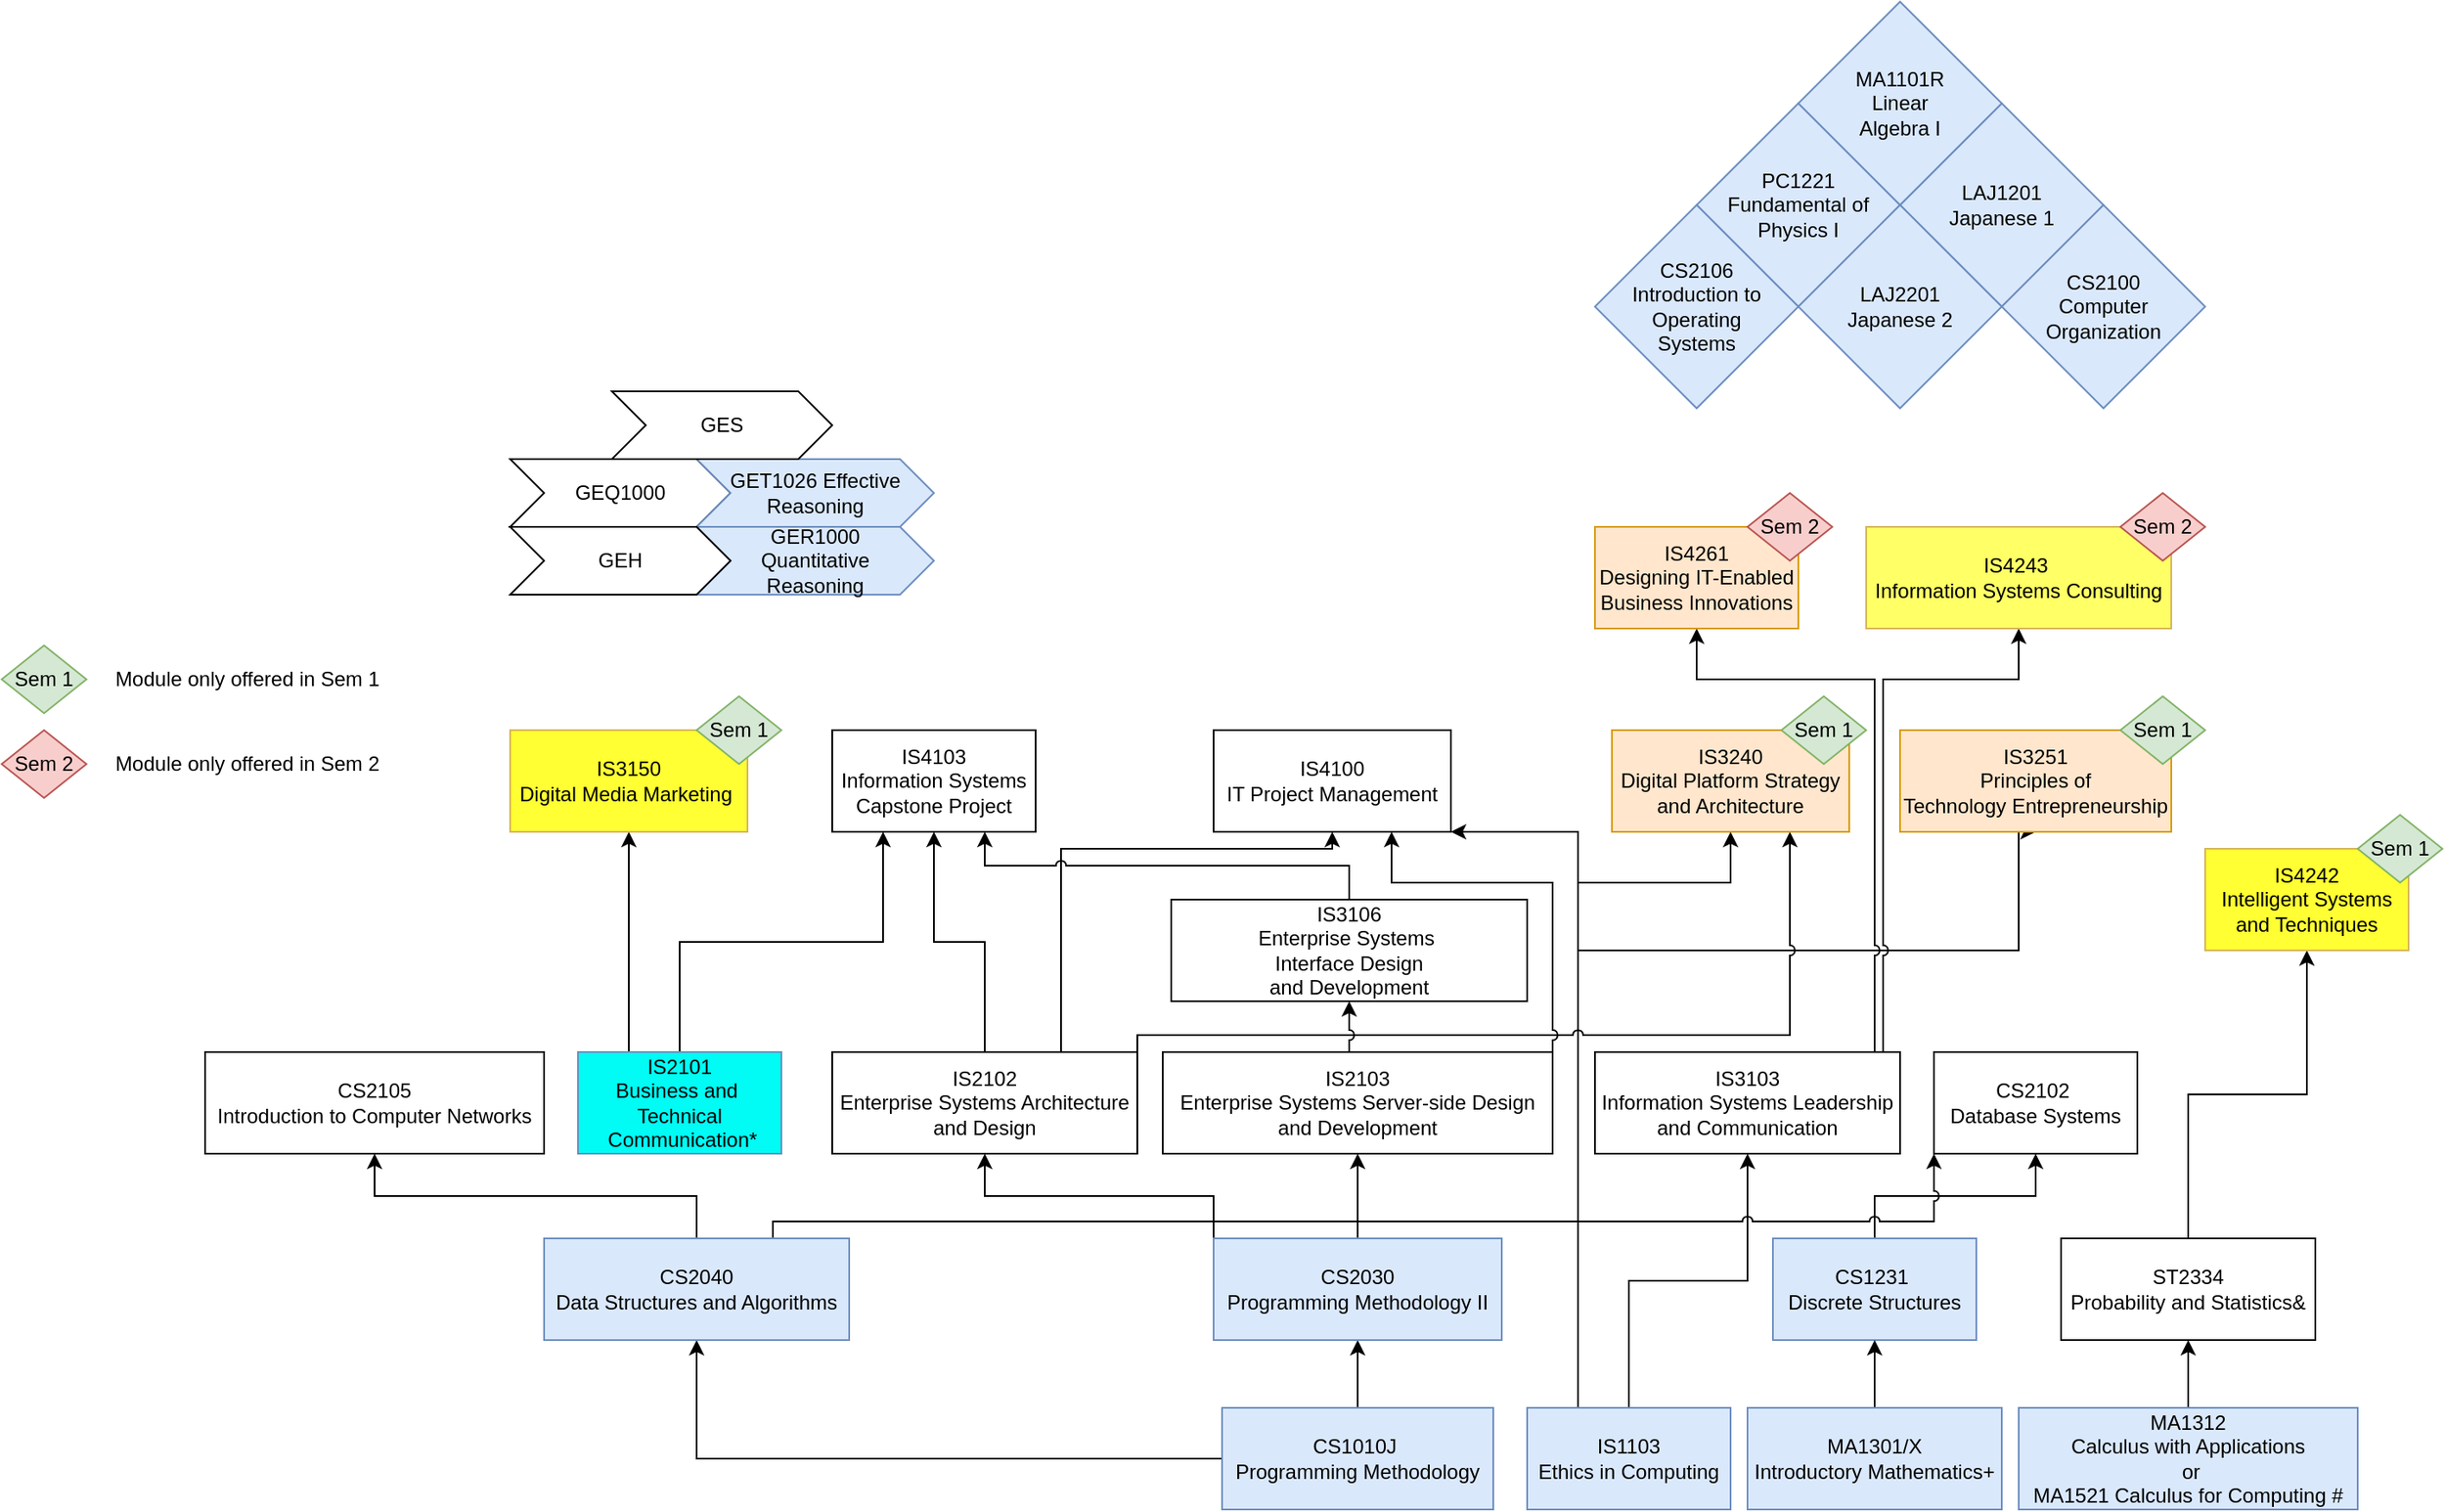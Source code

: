 <mxfile version="12.8.8" type="github"><diagram id="upa76C1Vq3yA11JRcsqZ" name="Page-1"><mxGraphModel dx="1888" dy="552" grid="1" gridSize="10" guides="1" tooltips="1" connect="1" arrows="1" fold="1" page="1" pageScale="1" pageWidth="850" pageHeight="1100" math="0" shadow="0"><root><mxCell id="0"/><mxCell id="1" parent="0"/><mxCell id="SM3LEn7wxqiHz5bQ6hQ3-27" style="edgeStyle=orthogonalEdgeStyle;rounded=0;orthogonalLoop=1;jettySize=auto;html=1;exitX=0.5;exitY=0;exitDx=0;exitDy=0;entryX=0.5;entryY=1;entryDx=0;entryDy=0;" parent="1" source="SM3LEn7wxqiHz5bQ6hQ3-1" target="SM3LEn7wxqiHz5bQ6hQ3-14" edge="1"><mxGeometry relative="1" as="geometry"/></mxCell><mxCell id="SM3LEn7wxqiHz5bQ6hQ3-28" style="edgeStyle=orthogonalEdgeStyle;rounded=0;orthogonalLoop=1;jettySize=auto;html=1;exitX=0;exitY=0.5;exitDx=0;exitDy=0;entryX=0.5;entryY=1;entryDx=0;entryDy=0;" parent="1" source="SM3LEn7wxqiHz5bQ6hQ3-1" target="SM3LEn7wxqiHz5bQ6hQ3-6" edge="1"><mxGeometry relative="1" as="geometry"/></mxCell><mxCell id="SM3LEn7wxqiHz5bQ6hQ3-1" value="&lt;span style=&quot;white-space: pre&quot;&gt;CS1010J &lt;br/&gt;Programming Methodology&lt;/span&gt;" style="rounded=0;whiteSpace=wrap;html=1;fillColor=#dae8fc;strokeColor=#6c8ebf;" parent="1" vertex="1"><mxGeometry x="370" y="1000" width="160" height="60" as="geometry"/></mxCell><mxCell id="SM3LEn7wxqiHz5bQ6hQ3-37" style="edgeStyle=orthogonalEdgeStyle;rounded=0;orthogonalLoop=1;jettySize=auto;html=1;exitX=0.5;exitY=0;exitDx=0;exitDy=0;entryX=0.5;entryY=1;entryDx=0;entryDy=0;" parent="1" source="SM3LEn7wxqiHz5bQ6hQ3-2" target="SM3LEn7wxqiHz5bQ6hQ3-7" edge="1"><mxGeometry relative="1" as="geometry"/></mxCell><mxCell id="SM3LEn7wxqiHz5bQ6hQ3-2" value="&lt;span style=&quot;white-space: pre&quot;&gt;CS1231 &lt;br&gt;Discrete Structures&lt;/span&gt;" style="rounded=0;whiteSpace=wrap;html=1;fillColor=#dae8fc;strokeColor=#6c8ebf;" parent="1" vertex="1"><mxGeometry x="695" y="900" width="120" height="60" as="geometry"/></mxCell><mxCell id="SM3LEn7wxqiHz5bQ6hQ3-33" style="edgeStyle=orthogonalEdgeStyle;rounded=0;orthogonalLoop=1;jettySize=auto;html=1;exitX=0.5;exitY=0;exitDx=0;exitDy=0;entryX=0.5;entryY=1;entryDx=0;entryDy=0;" parent="1" source="SM3LEn7wxqiHz5bQ6hQ3-5" target="SM3LEn7wxqiHz5bQ6hQ3-17" edge="1"><mxGeometry relative="1" as="geometry"/></mxCell><mxCell id="SM3LEn7wxqiHz5bQ6hQ3-50" style="edgeStyle=orthogonalEdgeStyle;rounded=0;comic=0;jumpStyle=arc;orthogonalLoop=1;jettySize=auto;html=1;exitX=0.25;exitY=0;exitDx=0;exitDy=0;entryX=1;entryY=1;entryDx=0;entryDy=0;shadow=0;strokeColor=#000000;" parent="1" source="SM3LEn7wxqiHz5bQ6hQ3-5" target="SM3LEn7wxqiHz5bQ6hQ3-19" edge="1"><mxGeometry relative="1" as="geometry"><Array as="points"><mxPoint x="580" y="660"/></Array></mxGeometry></mxCell><mxCell id="SM3LEn7wxqiHz5bQ6hQ3-60" style="edgeStyle=orthogonalEdgeStyle;rounded=0;comic=0;jumpStyle=arc;orthogonalLoop=1;jettySize=auto;html=1;exitX=0;exitY=0;exitDx=0;exitDy=0;entryX=0.5;entryY=1;entryDx=0;entryDy=0;shadow=0;strokeColor=#000000;" parent="1" source="SM3LEn7wxqiHz5bQ6hQ3-5" target="SM3LEn7wxqiHz5bQ6hQ3-52" edge="1"><mxGeometry relative="1" as="geometry"><Array as="points"><mxPoint x="580" y="1000"/><mxPoint x="580" y="690"/><mxPoint x="670" y="690"/></Array></mxGeometry></mxCell><mxCell id="SM3LEn7wxqiHz5bQ6hQ3-62" style="edgeStyle=orthogonalEdgeStyle;rounded=0;comic=0;jumpStyle=arc;orthogonalLoop=1;jettySize=auto;html=1;exitX=0;exitY=0.25;exitDx=0;exitDy=0;entryX=0.5;entryY=1;entryDx=0;entryDy=0;shadow=0;strokeColor=#000000;" parent="1" source="SM3LEn7wxqiHz5bQ6hQ3-5" target="SM3LEn7wxqiHz5bQ6hQ3-54" edge="1"><mxGeometry relative="1" as="geometry"><Array as="points"><mxPoint x="580" y="1015"/><mxPoint x="580" y="730"/><mxPoint x="840" y="730"/></Array></mxGeometry></mxCell><mxCell id="SM3LEn7wxqiHz5bQ6hQ3-5" value="&lt;span style=&quot;white-space: pre&quot;&gt;IS1103&lt;br/&gt;Ethics in Computing&lt;/span&gt;" style="rounded=0;whiteSpace=wrap;html=1;fillColor=#dae8fc;strokeColor=#6c8ebf;" parent="1" vertex="1"><mxGeometry x="550" y="1000" width="120" height="60" as="geometry"/></mxCell><mxCell id="SM3LEn7wxqiHz5bQ6hQ3-35" style="edgeStyle=orthogonalEdgeStyle;rounded=0;orthogonalLoop=1;jettySize=auto;html=1;exitX=0.5;exitY=0;exitDx=0;exitDy=0;entryX=0.5;entryY=1;entryDx=0;entryDy=0;" parent="1" source="SM3LEn7wxqiHz5bQ6hQ3-6" target="SM3LEn7wxqiHz5bQ6hQ3-9" edge="1"><mxGeometry relative="1" as="geometry"/></mxCell><mxCell id="SM3LEn7wxqiHz5bQ6hQ3-39" style="edgeStyle=orthogonalEdgeStyle;rounded=0;orthogonalLoop=1;jettySize=auto;html=1;entryX=0;entryY=1;entryDx=0;entryDy=0;strokeColor=#000000;jumpStyle=arc;shadow=0;comic=0;fillColor=#f8cecc;exitX=0.75;exitY=0;exitDx=0;exitDy=0;" parent="1" source="SM3LEn7wxqiHz5bQ6hQ3-6" target="SM3LEn7wxqiHz5bQ6hQ3-7" edge="1"><mxGeometry relative="1" as="geometry"><mxPoint x="150" y="890" as="sourcePoint"/><Array as="points"><mxPoint x="105" y="890"/><mxPoint x="790" y="890"/></Array></mxGeometry></mxCell><mxCell id="SM3LEn7wxqiHz5bQ6hQ3-6" value="&lt;span style=&quot;white-space: pre&quot;&gt;CS2040&lt;br/&gt;Data Structures and Algorithms&lt;/span&gt;" style="rounded=0;whiteSpace=wrap;html=1;fillColor=#dae8fc;strokeColor=#6c8ebf;" parent="1" vertex="1"><mxGeometry x="-30" y="900" width="180" height="60" as="geometry"/></mxCell><mxCell id="SM3LEn7wxqiHz5bQ6hQ3-7" value="&lt;span style=&quot;white-space: pre&quot;&gt;CS2102 &lt;br/&gt;Database Systems&lt;/span&gt;" style="rounded=0;whiteSpace=wrap;html=1;" parent="1" vertex="1"><mxGeometry x="790" y="790" width="120" height="60" as="geometry"/></mxCell><mxCell id="SM3LEn7wxqiHz5bQ6hQ3-9" value="&lt;span style=&quot;white-space: pre&quot;&gt;CS2105&lt;br/&gt;Introduction to Computer Networks&lt;/span&gt;" style="rounded=0;whiteSpace=wrap;html=1;" parent="1" vertex="1"><mxGeometry x="-230" y="790" width="200" height="60" as="geometry"/></mxCell><mxCell id="SM3LEn7wxqiHz5bQ6hQ3-44" style="edgeStyle=orthogonalEdgeStyle;rounded=0;comic=0;jumpStyle=arc;orthogonalLoop=1;jettySize=auto;html=1;exitX=0.5;exitY=0;exitDx=0;exitDy=0;entryX=0.25;entryY=1;entryDx=0;entryDy=0;shadow=0;strokeColor=#000000;" parent="1" source="SM3LEn7wxqiHz5bQ6hQ3-10" target="SM3LEn7wxqiHz5bQ6hQ3-20" edge="1"><mxGeometry relative="1" as="geometry"/></mxCell><mxCell id="SM3LEn7wxqiHz5bQ6hQ3-68" style="edgeStyle=orthogonalEdgeStyle;rounded=0;comic=0;jumpStyle=arc;orthogonalLoop=1;jettySize=auto;html=1;exitX=0.25;exitY=0;exitDx=0;exitDy=0;entryX=0.5;entryY=1;entryDx=0;entryDy=0;shadow=0;strokeColor=#000000;" parent="1" source="SM3LEn7wxqiHz5bQ6hQ3-10" target="SM3LEn7wxqiHz5bQ6hQ3-56" edge="1"><mxGeometry relative="1" as="geometry"/></mxCell><mxCell id="SM3LEn7wxqiHz5bQ6hQ3-10" value="&lt;span style=&quot;white-space: pre&quot;&gt;IS2101&lt;br&gt;Business and &lt;br/&gt;Technical&lt;br/&gt; Communication*&lt;/span&gt;" style="rounded=0;whiteSpace=wrap;html=1;fillColor=#00FCF4;strokeColor=#6c8ebf;" parent="1" vertex="1"><mxGeometry x="-10" y="790" width="120" height="60" as="geometry"/></mxCell><mxCell id="SM3LEn7wxqiHz5bQ6hQ3-43" style="edgeStyle=orthogonalEdgeStyle;rounded=0;comic=0;jumpStyle=arc;orthogonalLoop=1;jettySize=auto;html=1;exitX=0.5;exitY=0;exitDx=0;exitDy=0;entryX=0.5;entryY=1;entryDx=0;entryDy=0;shadow=0;strokeColor=#000000;" parent="1" source="SM3LEn7wxqiHz5bQ6hQ3-12" target="SM3LEn7wxqiHz5bQ6hQ3-20" edge="1"><mxGeometry relative="1" as="geometry"/></mxCell><mxCell id="SM3LEn7wxqiHz5bQ6hQ3-46" style="edgeStyle=orthogonalEdgeStyle;rounded=0;comic=0;jumpStyle=arc;orthogonalLoop=1;jettySize=auto;html=1;exitX=0.75;exitY=0;exitDx=0;exitDy=0;entryX=0.5;entryY=1;entryDx=0;entryDy=0;shadow=0;strokeColor=#000000;" parent="1" source="SM3LEn7wxqiHz5bQ6hQ3-12" target="SM3LEn7wxqiHz5bQ6hQ3-19" edge="1"><mxGeometry relative="1" as="geometry"><Array as="points"><mxPoint x="275" y="670"/><mxPoint x="435" y="670"/></Array></mxGeometry></mxCell><mxCell id="SM3LEn7wxqiHz5bQ6hQ3-61" style="edgeStyle=orthogonalEdgeStyle;rounded=0;comic=0;jumpStyle=arc;orthogonalLoop=1;jettySize=auto;html=1;exitX=1;exitY=0;exitDx=0;exitDy=0;entryX=0.75;entryY=1;entryDx=0;entryDy=0;shadow=0;strokeColor=#000000;" parent="1" source="SM3LEn7wxqiHz5bQ6hQ3-12" target="SM3LEn7wxqiHz5bQ6hQ3-52" edge="1"><mxGeometry relative="1" as="geometry"><Array as="points"><mxPoint x="320" y="780"/><mxPoint x="705" y="780"/></Array></mxGeometry></mxCell><mxCell id="SM3LEn7wxqiHz5bQ6hQ3-12" value="&lt;span style=&quot;white-space: pre&quot;&gt;IS2102&lt;br&gt;Enterprise Systems Architecture&lt;br/&gt;and Design&lt;/span&gt;" style="rounded=0;whiteSpace=wrap;html=1;" parent="1" vertex="1"><mxGeometry x="140" y="790" width="180" height="60" as="geometry"/></mxCell><mxCell id="SM3LEn7wxqiHz5bQ6hQ3-30" style="edgeStyle=orthogonalEdgeStyle;rounded=0;orthogonalLoop=1;jettySize=auto;html=1;exitX=0.5;exitY=0;exitDx=0;exitDy=0;" parent="1" source="SM3LEn7wxqiHz5bQ6hQ3-14" target="SM3LEn7wxqiHz5bQ6hQ3-16" edge="1"><mxGeometry relative="1" as="geometry"/></mxCell><mxCell id="SM3LEn7wxqiHz5bQ6hQ3-32" style="edgeStyle=orthogonalEdgeStyle;rounded=0;orthogonalLoop=1;jettySize=auto;html=1;exitX=0;exitY=0;exitDx=0;exitDy=0;entryX=0.5;entryY=1;entryDx=0;entryDy=0;" parent="1" source="SM3LEn7wxqiHz5bQ6hQ3-14" target="SM3LEn7wxqiHz5bQ6hQ3-12" edge="1"><mxGeometry relative="1" as="geometry"/></mxCell><mxCell id="SM3LEn7wxqiHz5bQ6hQ3-14" value="&lt;span style=&quot;white-space: pre&quot;&gt;CS2030&lt;br/&gt;Programming Methodology II&lt;/span&gt;" style="rounded=0;whiteSpace=wrap;html=1;fillColor=#dae8fc;strokeColor=#6c8ebf;" parent="1" vertex="1"><mxGeometry x="365" y="900" width="170" height="60" as="geometry"/></mxCell><mxCell id="SM3LEn7wxqiHz5bQ6hQ3-41" style="edgeStyle=orthogonalEdgeStyle;rounded=0;comic=0;jumpStyle=arc;orthogonalLoop=1;jettySize=auto;html=1;exitX=0.5;exitY=0;exitDx=0;exitDy=0;entryX=0.5;entryY=1;entryDx=0;entryDy=0;shadow=0;strokeColor=#000000;" parent="1" source="SM3LEn7wxqiHz5bQ6hQ3-16" target="SM3LEn7wxqiHz5bQ6hQ3-18" edge="1"><mxGeometry relative="1" as="geometry"/></mxCell><mxCell id="SM3LEn7wxqiHz5bQ6hQ3-49" style="edgeStyle=orthogonalEdgeStyle;rounded=0;comic=0;jumpStyle=arc;orthogonalLoop=1;jettySize=auto;html=1;exitX=1;exitY=0;exitDx=0;exitDy=0;entryX=0.75;entryY=1;entryDx=0;entryDy=0;shadow=0;strokeColor=#000000;" parent="1" source="SM3LEn7wxqiHz5bQ6hQ3-16" target="SM3LEn7wxqiHz5bQ6hQ3-19" edge="1"><mxGeometry relative="1" as="geometry"><Array as="points"><mxPoint x="565" y="690"/><mxPoint x="470" y="690"/></Array></mxGeometry></mxCell><mxCell id="SM3LEn7wxqiHz5bQ6hQ3-16" value="&lt;span style=&quot;white-space: pre&quot;&gt;IS2103&lt;br/&gt;Enterprise Systems Server-side Design&lt;br/&gt;and Development&lt;/span&gt;" style="rounded=0;whiteSpace=wrap;html=1;align=center;" parent="1" vertex="1"><mxGeometry x="335" y="790" width="230" height="60" as="geometry"/></mxCell><mxCell id="SM3LEn7wxqiHz5bQ6hQ3-64" style="edgeStyle=orthogonalEdgeStyle;rounded=0;comic=0;jumpStyle=arc;orthogonalLoop=1;jettySize=auto;html=1;exitX=0.75;exitY=0;exitDx=0;exitDy=0;entryX=0.5;entryY=1;entryDx=0;entryDy=0;shadow=0;strokeColor=#000000;" parent="1" source="SM3LEn7wxqiHz5bQ6hQ3-17" target="SM3LEn7wxqiHz5bQ6hQ3-55" edge="1"><mxGeometry relative="1" as="geometry"><Array as="points"><mxPoint x="755" y="790"/><mxPoint x="755" y="570"/><mxPoint x="650" y="570"/></Array></mxGeometry></mxCell><mxCell id="SM3LEn7wxqiHz5bQ6hQ3-66" style="edgeStyle=orthogonalEdgeStyle;rounded=0;comic=0;jumpStyle=arc;orthogonalLoop=1;jettySize=auto;html=1;exitX=0.75;exitY=0;exitDx=0;exitDy=0;entryX=0.5;entryY=1;entryDx=0;entryDy=0;shadow=0;strokeColor=#000000;" parent="1" source="SM3LEn7wxqiHz5bQ6hQ3-17" target="SM3LEn7wxqiHz5bQ6hQ3-57" edge="1"><mxGeometry relative="1" as="geometry"><Array as="points"><mxPoint x="760" y="790"/><mxPoint x="760" y="570"/><mxPoint x="840" y="570"/></Array></mxGeometry></mxCell><mxCell id="SM3LEn7wxqiHz5bQ6hQ3-17" value="&lt;span style=&quot;white-space: pre&quot;&gt;IS3103&lt;br&gt;Information Systems Leadership&lt;br/&gt;and Communication&lt;/span&gt;" style="rounded=0;whiteSpace=wrap;html=1;" parent="1" vertex="1"><mxGeometry x="590" y="790" width="180" height="60" as="geometry"/></mxCell><mxCell id="SM3LEn7wxqiHz5bQ6hQ3-42" style="edgeStyle=orthogonalEdgeStyle;rounded=0;comic=0;jumpStyle=arc;orthogonalLoop=1;jettySize=auto;html=1;exitX=0.5;exitY=0;exitDx=0;exitDy=0;entryX=0.75;entryY=1;entryDx=0;entryDy=0;shadow=0;strokeColor=#000000;" parent="1" source="SM3LEn7wxqiHz5bQ6hQ3-18" target="SM3LEn7wxqiHz5bQ6hQ3-20" edge="1"><mxGeometry relative="1" as="geometry"/></mxCell><mxCell id="SM3LEn7wxqiHz5bQ6hQ3-18" value="&lt;span style=&quot;white-space: pre&quot;&gt;IS3106&lt;br&gt;Enterprise Systems &lt;br/&gt;Interface Design&lt;br&gt;and Development&lt;/span&gt;" style="rounded=0;whiteSpace=wrap;html=1;" parent="1" vertex="1"><mxGeometry x="340" y="700" width="210" height="60" as="geometry"/></mxCell><mxCell id="SM3LEn7wxqiHz5bQ6hQ3-19" value="&lt;span style=&quot;white-space: pre&quot;&gt;IS4100&lt;br/&gt;IT Project Management&lt;/span&gt;" style="rounded=0;whiteSpace=wrap;html=1;" parent="1" vertex="1"><mxGeometry x="365" y="600" width="140" height="60" as="geometry"/></mxCell><mxCell id="SM3LEn7wxqiHz5bQ6hQ3-20" value="&lt;span style=&quot;white-space: pre&quot;&gt;IS4103&lt;br&gt;Information Systems&lt;br/&gt;Capstone Project&lt;/span&gt;" style="rounded=0;whiteSpace=wrap;html=1;" parent="1" vertex="1"><mxGeometry x="140" y="600" width="120" height="60" as="geometry"/></mxCell><mxCell id="SM3LEn7wxqiHz5bQ6hQ3-29" style="edgeStyle=orthogonalEdgeStyle;rounded=0;orthogonalLoop=1;jettySize=auto;html=1;exitX=0.5;exitY=0;exitDx=0;exitDy=0;entryX=0.5;entryY=1;entryDx=0;entryDy=0;" parent="1" source="SM3LEn7wxqiHz5bQ6hQ3-21" target="SM3LEn7wxqiHz5bQ6hQ3-2" edge="1"><mxGeometry relative="1" as="geometry"/></mxCell><mxCell id="SM3LEn7wxqiHz5bQ6hQ3-21" value="&lt;span style=&quot;white-space: pre&quot;&gt;MA1301/X&lt;br/&gt;Introductory Mathematics+&lt;/span&gt;" style="rounded=0;whiteSpace=wrap;html=1;fillColor=#dae8fc;strokeColor=#6c8ebf;" parent="1" vertex="1"><mxGeometry x="680" y="1000" width="150" height="60" as="geometry"/></mxCell><mxCell id="SM3LEn7wxqiHz5bQ6hQ3-24" style="edgeStyle=orthogonalEdgeStyle;rounded=0;orthogonalLoop=1;jettySize=auto;html=1;exitX=0.5;exitY=0;exitDx=0;exitDy=0;entryX=0.5;entryY=1;entryDx=0;entryDy=0;" parent="1" source="SM3LEn7wxqiHz5bQ6hQ3-22" target="SM3LEn7wxqiHz5bQ6hQ3-23" edge="1"><mxGeometry relative="1" as="geometry"/></mxCell><mxCell id="SM3LEn7wxqiHz5bQ6hQ3-22" value="&lt;span style=&quot;white-space: pre&quot;&gt;MA1312&lt;br/&gt;Calculus with Applications&lt;br/&gt; or&lt;br/&gt;MA1521 Calculus for Computing&amp;nbsp;#&lt;/span&gt;" style="rounded=0;whiteSpace=wrap;html=1;fillColor=#dae8fc;strokeColor=#6c8ebf;" parent="1" vertex="1"><mxGeometry x="840" y="1000" width="200" height="60" as="geometry"/></mxCell><mxCell id="SM3LEn7wxqiHz5bQ6hQ3-65" style="edgeStyle=orthogonalEdgeStyle;rounded=0;comic=0;jumpStyle=arc;orthogonalLoop=1;jettySize=auto;html=1;exitX=0.5;exitY=0;exitDx=0;exitDy=0;entryX=0.5;entryY=1;entryDx=0;entryDy=0;shadow=0;strokeColor=#000000;" parent="1" source="SM3LEn7wxqiHz5bQ6hQ3-23" target="SM3LEn7wxqiHz5bQ6hQ3-58" edge="1"><mxGeometry relative="1" as="geometry"/></mxCell><mxCell id="SM3LEn7wxqiHz5bQ6hQ3-23" value="&lt;span style=&quot;white-space: pre&quot;&gt;ST2334&lt;br/&gt;Probability and Statistics&amp;amp;&lt;/span&gt;" style="rounded=0;whiteSpace=wrap;html=1;" parent="1" vertex="1"><mxGeometry x="865" y="900" width="150" height="60" as="geometry"/></mxCell><mxCell id="SM3LEn7wxqiHz5bQ6hQ3-52" value="&lt;span style=&quot;white-space: pre&quot;&gt;IS3240&lt;br/&gt;Digital Platform Strategy&lt;br/&gt;and Architecture&lt;/span&gt;" style="rounded=0;whiteSpace=wrap;html=1;fillColor=#ffe6cc;strokeColor=#d79b00;" parent="1" vertex="1"><mxGeometry x="600" y="600" width="140" height="60" as="geometry"/></mxCell><mxCell id="SM3LEn7wxqiHz5bQ6hQ3-54" value="&lt;span style=&quot;white-space: pre&quot;&gt;IS3251&lt;br/&gt;Principles of&lt;br/&gt;Technology Entrepreneurship&lt;/span&gt;" style="rounded=0;whiteSpace=wrap;html=1;fillColor=#ffe6cc;strokeColor=#d79b00;" parent="1" vertex="1"><mxGeometry x="770" y="600" width="160" height="60" as="geometry"/></mxCell><mxCell id="SM3LEn7wxqiHz5bQ6hQ3-55" value="&lt;span style=&quot;white-space: pre&quot;&gt;IS4261&lt;br/&gt;Designing IT-Enabled&lt;br/&gt;Business Innovations&lt;/span&gt;" style="rounded=0;whiteSpace=wrap;html=1;fillColor=#ffe6cc;strokeColor=#d79b00;" parent="1" vertex="1"><mxGeometry x="590" y="480" width="120" height="60" as="geometry"/></mxCell><mxCell id="SM3LEn7wxqiHz5bQ6hQ3-56" value="&lt;span style=&quot;white-space: pre&quot;&gt;IS3150&lt;br/&gt;Digital Media Marketing&amp;nbsp;&lt;/span&gt;" style="rounded=0;whiteSpace=wrap;html=1;fillColor=#FFFF33;strokeColor=#d6b656;" parent="1" vertex="1"><mxGeometry x="-50" y="600" width="140" height="60" as="geometry"/></mxCell><mxCell id="SM3LEn7wxqiHz5bQ6hQ3-57" value="&lt;span style=&quot;white-space: pre&quot;&gt;IS4243 &lt;br/&gt;Information Systems Consulting&lt;/span&gt;" style="rounded=0;whiteSpace=wrap;html=1;fillColor=#FFFF66;strokeColor=#d6b656;" parent="1" vertex="1"><mxGeometry x="750" y="480" width="180" height="60" as="geometry"/></mxCell><mxCell id="SM3LEn7wxqiHz5bQ6hQ3-58" value="&lt;span style=&quot;white-space: pre&quot;&gt;IS4242&lt;br/&gt;Intelligent Systems&lt;br/&gt;and Techniques&lt;/span&gt;" style="rounded=0;whiteSpace=wrap;html=1;fillColor=#FFFF33;strokeColor=#D6B656;" parent="1" vertex="1"><mxGeometry x="950" y="670" width="120" height="60" as="geometry"/></mxCell><mxCell id="SM3LEn7wxqiHz5bQ6hQ3-69" value="Sem 1" style="rhombus;whiteSpace=wrap;html=1;strokeColor=#82b366;fillColor=#d5e8d4;" parent="1" vertex="1"><mxGeometry x="60" y="580" width="50" height="40" as="geometry"/></mxCell><mxCell id="SM3LEn7wxqiHz5bQ6hQ3-70" value="Sem 1" style="rhombus;whiteSpace=wrap;html=1;strokeColor=#82b366;fillColor=#d5e8d4;" parent="1" vertex="1"><mxGeometry x="1040" y="650" width="50" height="40" as="geometry"/></mxCell><mxCell id="SM3LEn7wxqiHz5bQ6hQ3-71" value="Sem 2" style="rhombus;whiteSpace=wrap;html=1;strokeColor=#b85450;fillColor=#f8cecc;" parent="1" vertex="1"><mxGeometry x="900" y="460" width="50" height="40" as="geometry"/></mxCell><mxCell id="SM3LEn7wxqiHz5bQ6hQ3-72" value="Sem 1" style="rhombus;whiteSpace=wrap;html=1;strokeColor=#82b366;fillColor=#d5e8d4;" parent="1" vertex="1"><mxGeometry x="-350" y="550" width="50" height="40" as="geometry"/></mxCell><mxCell id="SM3LEn7wxqiHz5bQ6hQ3-73" value="Sem 2" style="rhombus;whiteSpace=wrap;html=1;strokeColor=#b85450;fillColor=#f8cecc;" parent="1" vertex="1"><mxGeometry x="-350" y="600" width="50" height="40" as="geometry"/></mxCell><mxCell id="SM3LEn7wxqiHz5bQ6hQ3-74" value="Sem 2" style="rhombus;whiteSpace=wrap;html=1;strokeColor=#b85450;fillColor=#f8cecc;" parent="1" vertex="1"><mxGeometry x="680" y="460" width="50" height="40" as="geometry"/></mxCell><mxCell id="SM3LEn7wxqiHz5bQ6hQ3-75" value="Sem 1" style="rhombus;whiteSpace=wrap;html=1;strokeColor=#82b366;fillColor=#d5e8d4;" parent="1" vertex="1"><mxGeometry x="700" y="580" width="50" height="40" as="geometry"/></mxCell><mxCell id="SM3LEn7wxqiHz5bQ6hQ3-76" value="Sem 1" style="rhombus;whiteSpace=wrap;html=1;strokeColor=#82b366;fillColor=#d5e8d4;" parent="1" vertex="1"><mxGeometry x="900" y="580" width="50" height="40" as="geometry"/></mxCell><mxCell id="SM3LEn7wxqiHz5bQ6hQ3-80" value="Module only offered in Sem 1" style="text;html=1;strokeColor=none;fillColor=none;align=center;verticalAlign=middle;whiteSpace=wrap;rounded=0;" parent="1" vertex="1"><mxGeometry x="-290" y="560" width="170" height="20" as="geometry"/></mxCell><mxCell id="SM3LEn7wxqiHz5bQ6hQ3-81" value="Module only offered in Sem 2" style="text;html=1;strokeColor=none;fillColor=none;align=center;verticalAlign=middle;whiteSpace=wrap;rounded=0;" parent="1" vertex="1"><mxGeometry x="-290" y="610" width="170" height="20" as="geometry"/></mxCell><mxCell id="SM3LEn7wxqiHz5bQ6hQ3-84" value="GEQ1000" style="shape=step;perimeter=stepPerimeter;whiteSpace=wrap;html=1;fixedSize=1;" parent="1" vertex="1"><mxGeometry x="-50" y="440" width="130" height="40" as="geometry"/></mxCell><mxCell id="SM3LEn7wxqiHz5bQ6hQ3-87" value="GET1026 Effective Reasoning" style="shape=step;perimeter=stepPerimeter;whiteSpace=wrap;html=1;fixedSize=1;strokeColor=#6c8ebf;fillColor=#dae8fc;" parent="1" vertex="1"><mxGeometry x="60" y="440" width="140" height="40" as="geometry"/></mxCell><mxCell id="SM3LEn7wxqiHz5bQ6hQ3-88" value="GER1000&lt;br&gt;Quantitative&lt;br&gt;Reasoning" style="shape=step;perimeter=stepPerimeter;whiteSpace=wrap;html=1;fixedSize=1;strokeColor=#6c8ebf;fillColor=#dae8fc;" parent="1" vertex="1"><mxGeometry x="60" y="480" width="140" height="40" as="geometry"/></mxCell><mxCell id="SM3LEn7wxqiHz5bQ6hQ3-89" value="GEH" style="shape=step;perimeter=stepPerimeter;whiteSpace=wrap;html=1;fixedSize=1;" parent="1" vertex="1"><mxGeometry x="-50" y="480" width="130" height="40" as="geometry"/></mxCell><mxCell id="SM3LEn7wxqiHz5bQ6hQ3-90" value="GES" style="shape=step;perimeter=stepPerimeter;whiteSpace=wrap;html=1;fixedSize=1;" parent="1" vertex="1"><mxGeometry x="10" y="400" width="130" height="40" as="geometry"/></mxCell><mxCell id="SM3LEn7wxqiHz5bQ6hQ3-91" value="PC1221&lt;br&gt;Fundamental of Physics I" style="rhombus;whiteSpace=wrap;html=1;fillColor=#dae8fc;strokeColor=#6c8ebf;" parent="1" vertex="1"><mxGeometry x="650" y="230" width="120" height="120" as="geometry"/></mxCell><mxCell id="SM3LEn7wxqiHz5bQ6hQ3-92" value="LAJ1201&lt;br&gt;Japanese 1" style="rhombus;whiteSpace=wrap;html=1;fillColor=#dae8fc;strokeColor=#6c8ebf;" parent="1" vertex="1"><mxGeometry x="770" y="230" width="120" height="120" as="geometry"/></mxCell><mxCell id="SM3LEn7wxqiHz5bQ6hQ3-93" value="LAJ2201&lt;br&gt;Japanese 2" style="rhombus;whiteSpace=wrap;html=1;fillColor=#dae8fc;strokeColor=#6c8ebf;" parent="1" vertex="1"><mxGeometry x="710" y="290" width="120" height="120" as="geometry"/></mxCell><mxCell id="SM3LEn7wxqiHz5bQ6hQ3-94" value="MA1101R&lt;br&gt;Linear&lt;br&gt;Algebra I" style="rhombus;whiteSpace=wrap;html=1;fillColor=#dae8fc;strokeColor=#6c8ebf;" parent="1" vertex="1"><mxGeometry x="710" y="170" width="120" height="120" as="geometry"/></mxCell><mxCell id="SM3LEn7wxqiHz5bQ6hQ3-95" value="CS2100&lt;br&gt;Computer&lt;br&gt;Organization" style="rhombus;whiteSpace=wrap;html=1;fillColor=#dae8fc;strokeColor=#6c8ebf;" parent="1" vertex="1"><mxGeometry x="830" y="290" width="120" height="120" as="geometry"/></mxCell><mxCell id="SM3LEn7wxqiHz5bQ6hQ3-96" value="CS2106&lt;br&gt;Introduction to&lt;br&gt;Operating&lt;br&gt;Systems" style="rhombus;whiteSpace=wrap;html=1;fillColor=#dae8fc;strokeColor=#6c8ebf;" parent="1" vertex="1"><mxGeometry x="590" y="290" width="120" height="120" as="geometry"/></mxCell></root></mxGraphModel></diagram></mxfile>
